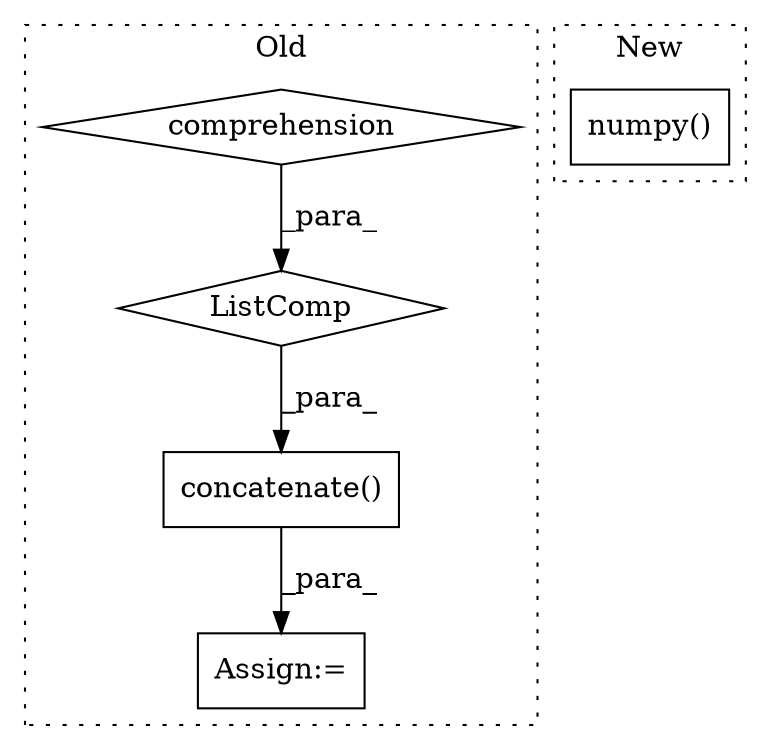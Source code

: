 digraph G {
subgraph cluster0 {
1 [label="concatenate()" a="75" s="7665,7738" l="28,30" shape="box"];
3 [label="Assign:=" a="68" s="8739" l="3" shape="box"];
4 [label="ListComp" a="106" s="7693" l="45" shape="diamond"];
5 [label="comprehension" a="45" s="7720" l="3" shape="diamond"];
label = "Old";
style="dotted";
}
subgraph cluster1 {
2 [label="numpy()" a="75" s="11665" l="45" shape="box"];
label = "New";
style="dotted";
}
1 -> 3 [label="_para_"];
4 -> 1 [label="_para_"];
5 -> 4 [label="_para_"];
}